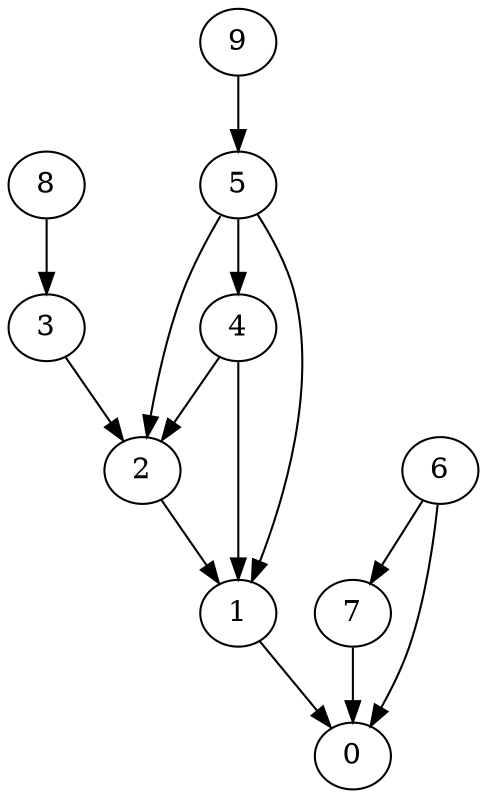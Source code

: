 digraph G {
  graph [splines=true overlap=false]
  node  [shape=ellipse, width=0.3, height=0.3]
  0 [label="0"];
  1 [label="1"];
  2 [label="2"];
  3 [label="3"];
  4 [label="4"];
  5 [label="5"];
  6 [label="6"];
  7 [label="7"];
  8 [label="8"];
  9 [label="9"];
  1 -> 0;
  2 -> 1;
  3 -> 2;
  4 -> 1;
  4 -> 2;
  5 -> 1;
  5 -> 2;
  5 -> 4;
  6 -> 0;
  6 -> 7;
  7 -> 0;
  8 -> 3;
  9 -> 5;
}
